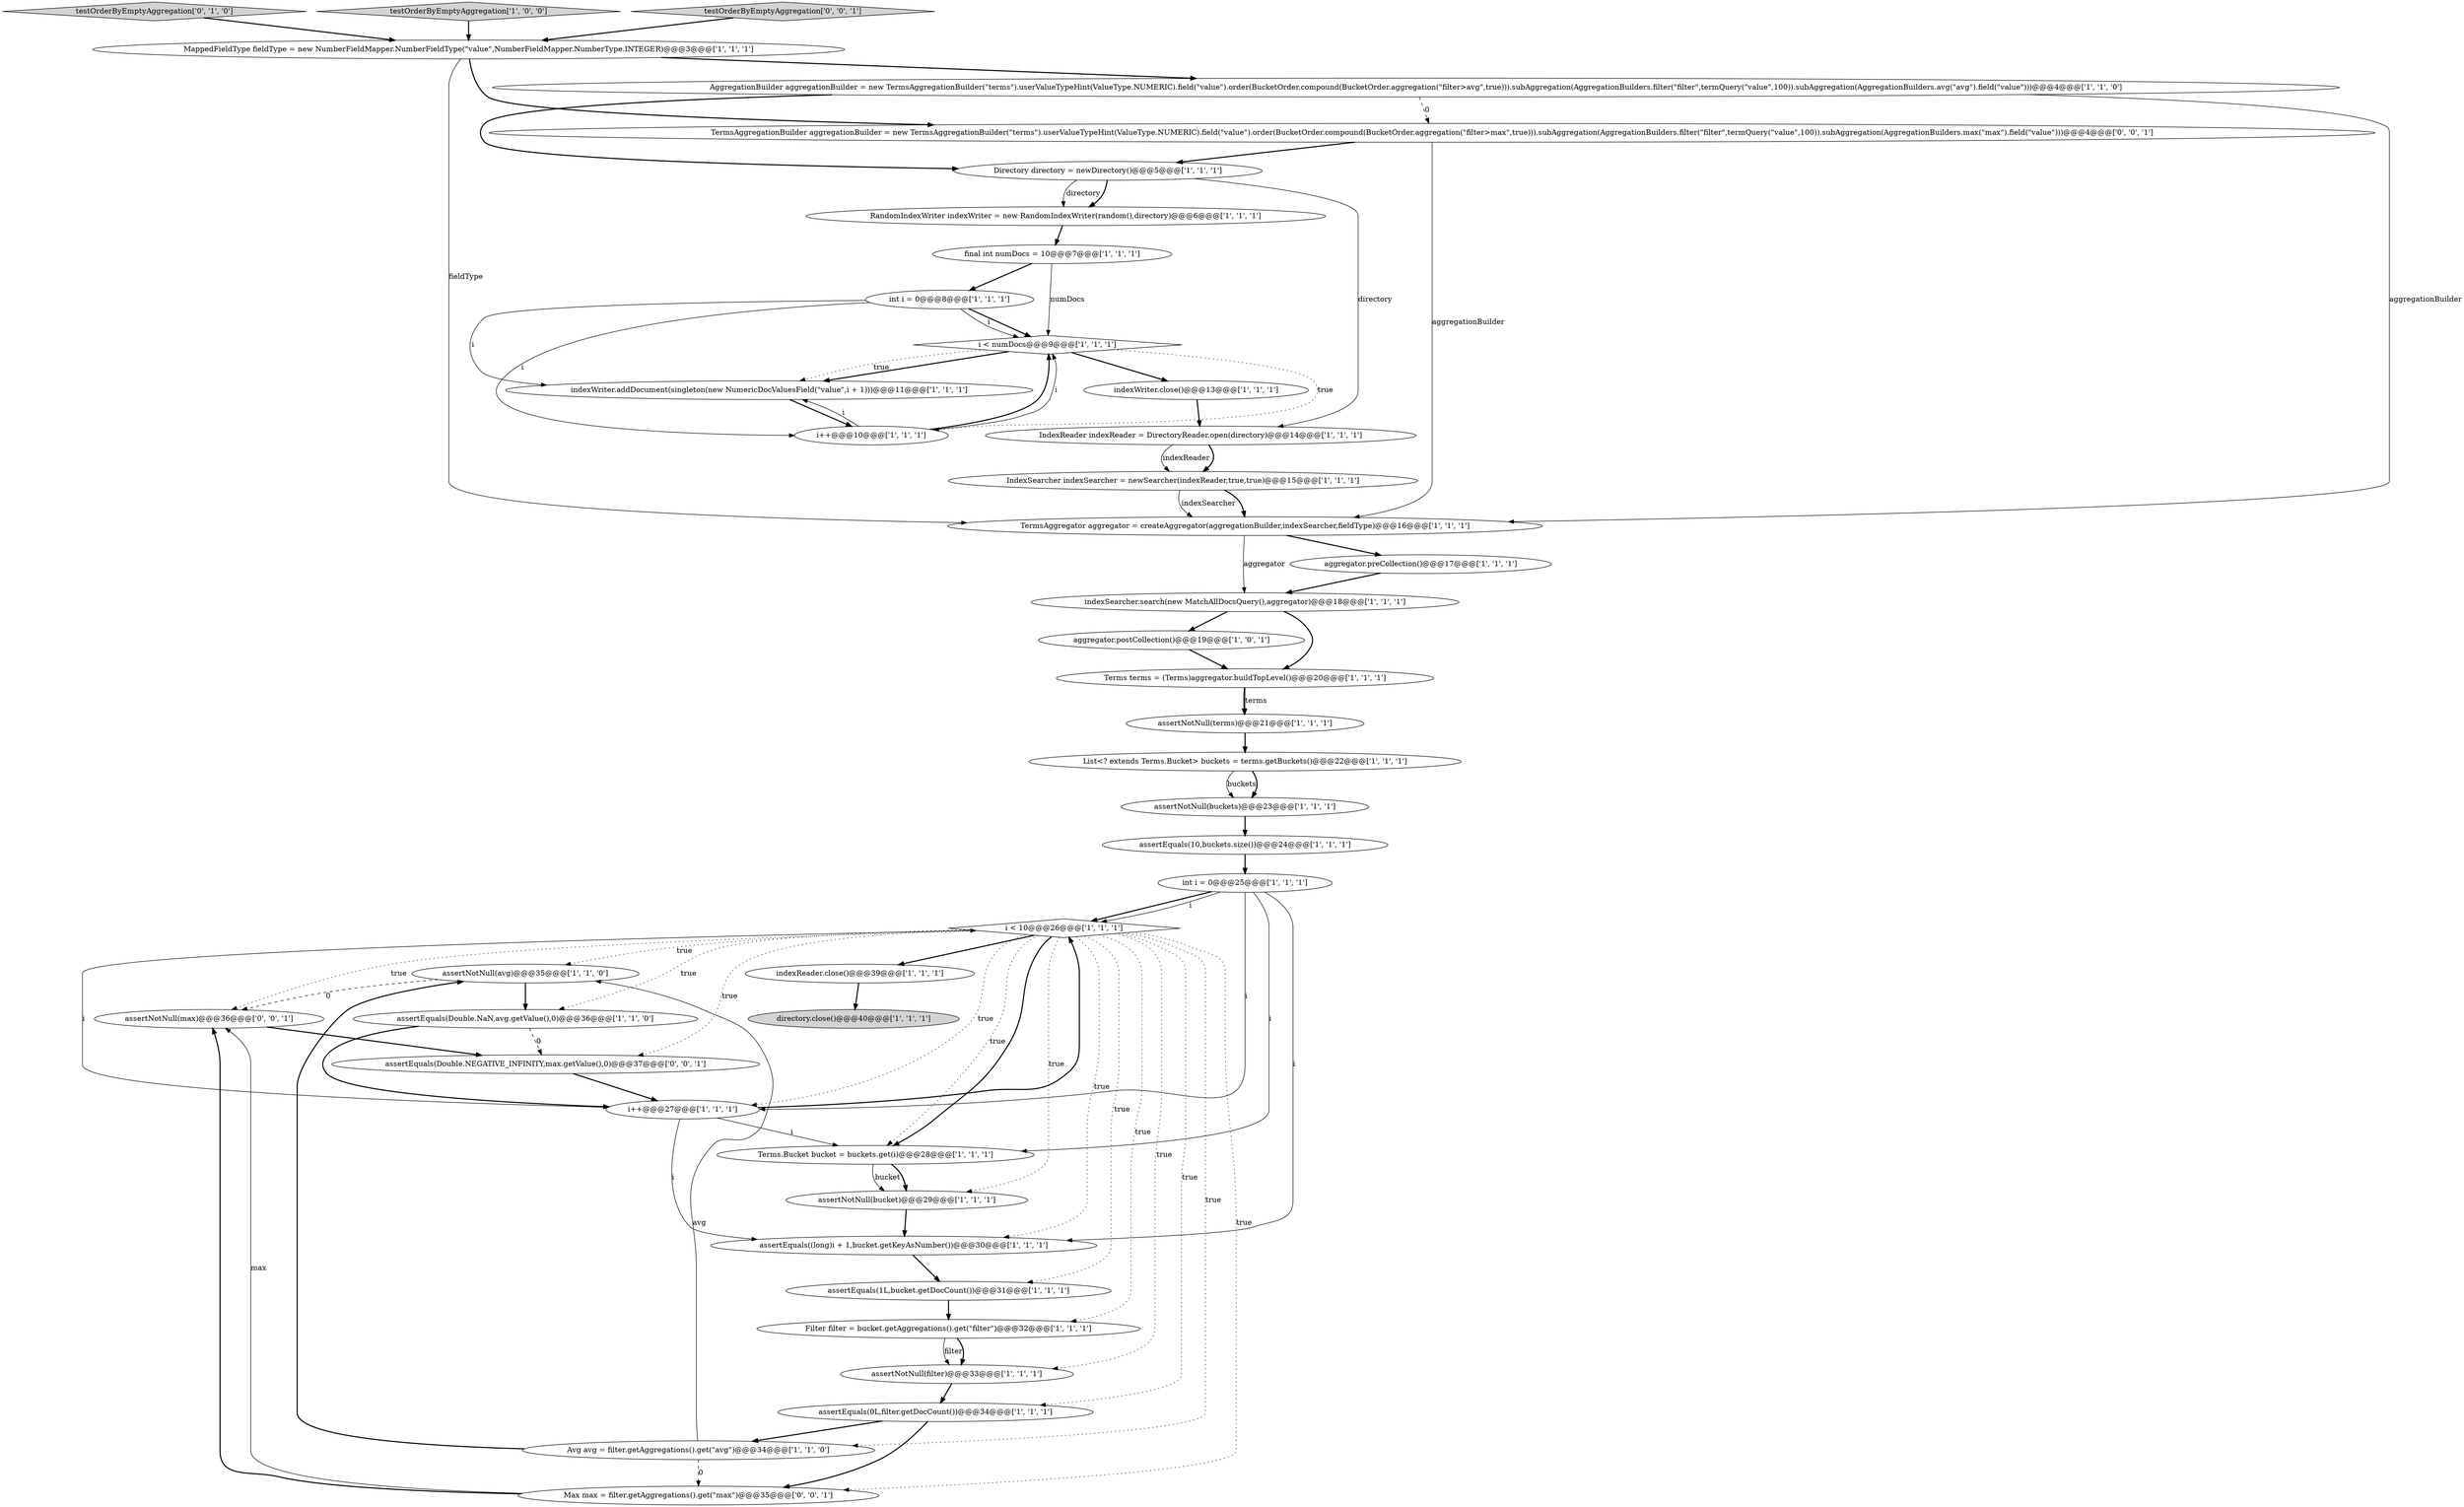 digraph {
19 [style = filled, label = "directory.close()@@@40@@@['1', '1', '1']", fillcolor = lightgray, shape = ellipse image = "AAA0AAABBB1BBB"];
21 [style = filled, label = "aggregator.postCollection()@@@19@@@['1', '0', '1']", fillcolor = white, shape = ellipse image = "AAA0AAABBB1BBB"];
16 [style = filled, label = "assertNotNull(terms)@@@21@@@['1', '1', '1']", fillcolor = white, shape = ellipse image = "AAA0AAABBB1BBB"];
25 [style = filled, label = "assertNotNull(avg)@@@35@@@['1', '1', '0']", fillcolor = white, shape = ellipse image = "AAA0AAABBB1BBB"];
18 [style = filled, label = "i++@@@27@@@['1', '1', '1']", fillcolor = white, shape = ellipse image = "AAA0AAABBB1BBB"];
2 [style = filled, label = "Filter filter = bucket.getAggregations().get(\"filter\")@@@32@@@['1', '1', '1']", fillcolor = white, shape = ellipse image = "AAA0AAABBB1BBB"];
26 [style = filled, label = "RandomIndexWriter indexWriter = new RandomIndexWriter(random(),directory)@@@6@@@['1', '1', '1']", fillcolor = white, shape = ellipse image = "AAA0AAABBB1BBB"];
41 [style = filled, label = "assertEquals(Double.NEGATIVE_INFINITY,max.getValue(),0)@@@37@@@['0', '0', '1']", fillcolor = white, shape = ellipse image = "AAA0AAABBB3BBB"];
31 [style = filled, label = "assertEquals((long)i + 1,bucket.getKeyAsNumber())@@@30@@@['1', '1', '1']", fillcolor = white, shape = ellipse image = "AAA0AAABBB1BBB"];
42 [style = filled, label = "assertNotNull(max)@@@36@@@['0', '0', '1']", fillcolor = white, shape = ellipse image = "AAA0AAABBB3BBB"];
13 [style = filled, label = "assertNotNull(filter)@@@33@@@['1', '1', '1']", fillcolor = white, shape = ellipse image = "AAA0AAABBB1BBB"];
27 [style = filled, label = "Terms terms = (Terms)aggregator.buildTopLevel()@@@20@@@['1', '1', '1']", fillcolor = white, shape = ellipse image = "AAA0AAABBB1BBB"];
9 [style = filled, label = "assertEquals(0L,filter.getDocCount())@@@34@@@['1', '1', '1']", fillcolor = white, shape = ellipse image = "AAA0AAABBB1BBB"];
17 [style = filled, label = "Terms.Bucket bucket = buckets.get(i)@@@28@@@['1', '1', '1']", fillcolor = white, shape = ellipse image = "AAA0AAABBB1BBB"];
4 [style = filled, label = "List<? extends Terms.Bucket> buckets = terms.getBuckets()@@@22@@@['1', '1', '1']", fillcolor = white, shape = ellipse image = "AAA0AAABBB1BBB"];
22 [style = filled, label = "assertNotNull(bucket)@@@29@@@['1', '1', '1']", fillcolor = white, shape = ellipse image = "AAA0AAABBB1BBB"];
33 [style = filled, label = "assertEquals(1L,bucket.getDocCount())@@@31@@@['1', '1', '1']", fillcolor = white, shape = ellipse image = "AAA0AAABBB1BBB"];
20 [style = filled, label = "TermsAggregator aggregator = createAggregator(aggregationBuilder,indexSearcher,fieldType)@@@16@@@['1', '1', '1']", fillcolor = white, shape = ellipse image = "AAA0AAABBB1BBB"];
11 [style = filled, label = "Directory directory = newDirectory()@@@5@@@['1', '1', '1']", fillcolor = white, shape = ellipse image = "AAA0AAABBB1BBB"];
3 [style = filled, label = "assertEquals(Double.NaN,avg.getValue(),0)@@@36@@@['1', '1', '0']", fillcolor = white, shape = ellipse image = "AAA0AAABBB1BBB"];
24 [style = filled, label = "MappedFieldType fieldType = new NumberFieldMapper.NumberFieldType(\"value\",NumberFieldMapper.NumberType.INTEGER)@@@3@@@['1', '1', '1']", fillcolor = white, shape = ellipse image = "AAA0AAABBB1BBB"];
29 [style = filled, label = "final int numDocs = 10@@@7@@@['1', '1', '1']", fillcolor = white, shape = ellipse image = "AAA0AAABBB1BBB"];
34 [style = filled, label = "assertEquals(10,buckets.size())@@@24@@@['1', '1', '1']", fillcolor = white, shape = ellipse image = "AAA0AAABBB1BBB"];
39 [style = filled, label = "TermsAggregationBuilder aggregationBuilder = new TermsAggregationBuilder(\"terms\").userValueTypeHint(ValueType.NUMERIC).field(\"value\").order(BucketOrder.compound(BucketOrder.aggregation(\"filter>max\",true))).subAggregation(AggregationBuilders.filter(\"filter\",termQuery(\"value\",100)).subAggregation(AggregationBuilders.max(\"max\").field(\"value\")))@@@4@@@['0', '0', '1']", fillcolor = white, shape = ellipse image = "AAA0AAABBB3BBB"];
40 [style = filled, label = "Max max = filter.getAggregations().get(\"max\")@@@35@@@['0', '0', '1']", fillcolor = white, shape = ellipse image = "AAA0AAABBB3BBB"];
12 [style = filled, label = "i < numDocs@@@9@@@['1', '1', '1']", fillcolor = white, shape = diamond image = "AAA0AAABBB1BBB"];
37 [style = filled, label = "testOrderByEmptyAggregation['0', '1', '0']", fillcolor = lightgray, shape = diamond image = "AAA0AAABBB2BBB"];
8 [style = filled, label = "indexSearcher.search(new MatchAllDocsQuery(),aggregator)@@@18@@@['1', '1', '1']", fillcolor = white, shape = ellipse image = "AAA0AAABBB1BBB"];
28 [style = filled, label = "testOrderByEmptyAggregation['1', '0', '0']", fillcolor = lightgray, shape = diamond image = "AAA0AAABBB1BBB"];
38 [style = filled, label = "testOrderByEmptyAggregation['0', '0', '1']", fillcolor = lightgray, shape = diamond image = "AAA0AAABBB3BBB"];
6 [style = filled, label = "AggregationBuilder aggregationBuilder = new TermsAggregationBuilder(\"terms\").userValueTypeHint(ValueType.NUMERIC).field(\"value\").order(BucketOrder.compound(BucketOrder.aggregation(\"filter>avg\",true))).subAggregation(AggregationBuilders.filter(\"filter\",termQuery(\"value\",100)).subAggregation(AggregationBuilders.avg(\"avg\").field(\"value\")))@@@4@@@['1', '1', '0']", fillcolor = white, shape = ellipse image = "AAA0AAABBB1BBB"];
23 [style = filled, label = "Avg avg = filter.getAggregations().get(\"avg\")@@@34@@@['1', '1', '0']", fillcolor = white, shape = ellipse image = "AAA0AAABBB1BBB"];
10 [style = filled, label = "indexWriter.addDocument(singleton(new NumericDocValuesField(\"value\",i + 1)))@@@11@@@['1', '1', '1']", fillcolor = white, shape = ellipse image = "AAA0AAABBB1BBB"];
1 [style = filled, label = "assertNotNull(buckets)@@@23@@@['1', '1', '1']", fillcolor = white, shape = ellipse image = "AAA0AAABBB1BBB"];
30 [style = filled, label = "int i = 0@@@25@@@['1', '1', '1']", fillcolor = white, shape = ellipse image = "AAA0AAABBB1BBB"];
15 [style = filled, label = "int i = 0@@@8@@@['1', '1', '1']", fillcolor = white, shape = ellipse image = "AAA0AAABBB1BBB"];
14 [style = filled, label = "aggregator.preCollection()@@@17@@@['1', '1', '1']", fillcolor = white, shape = ellipse image = "AAA0AAABBB1BBB"];
7 [style = filled, label = "indexWriter.close()@@@13@@@['1', '1', '1']", fillcolor = white, shape = ellipse image = "AAA0AAABBB1BBB"];
5 [style = filled, label = "indexReader.close()@@@39@@@['1', '1', '1']", fillcolor = white, shape = ellipse image = "AAA0AAABBB1BBB"];
36 [style = filled, label = "IndexReader indexReader = DirectoryReader.open(directory)@@@14@@@['1', '1', '1']", fillcolor = white, shape = ellipse image = "AAA0AAABBB1BBB"];
35 [style = filled, label = "i++@@@10@@@['1', '1', '1']", fillcolor = white, shape = ellipse image = "AAA0AAABBB1BBB"];
32 [style = filled, label = "i < 10@@@26@@@['1', '1', '1']", fillcolor = white, shape = diamond image = "AAA0AAABBB1BBB"];
0 [style = filled, label = "IndexSearcher indexSearcher = newSearcher(indexReader,true,true)@@@15@@@['1', '1', '1']", fillcolor = white, shape = ellipse image = "AAA0AAABBB1BBB"];
3->41 [style = dashed, label="0"];
29->15 [style = bold, label=""];
42->41 [style = bold, label=""];
18->31 [style = solid, label="i"];
40->42 [style = solid, label="max"];
24->20 [style = solid, label="fieldType"];
20->8 [style = solid, label="aggregator"];
24->39 [style = bold, label=""];
10->35 [style = bold, label=""];
12->7 [style = bold, label=""];
12->35 [style = dotted, label="true"];
3->18 [style = bold, label=""];
30->18 [style = solid, label="i"];
12->10 [style = bold, label=""];
36->0 [style = bold, label=""];
32->25 [style = dotted, label="true"];
32->42 [style = dotted, label="true"];
6->11 [style = bold, label=""];
32->3 [style = dotted, label="true"];
18->32 [style = bold, label=""];
32->17 [style = dotted, label="true"];
32->13 [style = dotted, label="true"];
8->27 [style = bold, label=""];
35->12 [style = bold, label=""];
15->10 [style = solid, label="i"];
9->40 [style = bold, label=""];
23->25 [style = bold, label=""];
2->13 [style = solid, label="filter"];
35->12 [style = solid, label="i"];
32->2 [style = dotted, label="true"];
25->3 [style = bold, label=""];
18->17 [style = solid, label="i"];
17->22 [style = solid, label="bucket"];
25->42 [style = dashed, label="0"];
20->14 [style = bold, label=""];
27->16 [style = bold, label=""];
11->26 [style = solid, label="directory"];
12->10 [style = dotted, label="true"];
31->33 [style = bold, label=""];
35->10 [style = solid, label="i"];
4->1 [style = solid, label="buckets"];
28->24 [style = bold, label=""];
0->20 [style = bold, label=""];
15->12 [style = bold, label=""];
14->8 [style = bold, label=""];
32->17 [style = bold, label=""];
32->31 [style = dotted, label="true"];
11->26 [style = bold, label=""];
32->18 [style = dotted, label="true"];
37->24 [style = bold, label=""];
18->32 [style = solid, label="i"];
21->27 [style = bold, label=""];
38->24 [style = bold, label=""];
23->40 [style = dashed, label="0"];
29->12 [style = solid, label="numDocs"];
30->17 [style = solid, label="i"];
0->20 [style = solid, label="indexSearcher"];
30->32 [style = bold, label=""];
39->20 [style = solid, label="aggregationBuilder"];
15->35 [style = solid, label="i"];
32->33 [style = dotted, label="true"];
5->19 [style = bold, label=""];
1->34 [style = bold, label=""];
27->16 [style = solid, label="terms"];
4->1 [style = bold, label=""];
13->9 [style = bold, label=""];
16->4 [style = bold, label=""];
41->18 [style = bold, label=""];
33->2 [style = bold, label=""];
7->36 [style = bold, label=""];
30->31 [style = solid, label="i"];
32->22 [style = dotted, label="true"];
32->5 [style = bold, label=""];
23->25 [style = solid, label="avg"];
32->41 [style = dotted, label="true"];
32->9 [style = dotted, label="true"];
32->23 [style = dotted, label="true"];
26->29 [style = bold, label=""];
22->31 [style = bold, label=""];
32->40 [style = dotted, label="true"];
17->22 [style = bold, label=""];
39->11 [style = bold, label=""];
15->12 [style = solid, label="i"];
34->30 [style = bold, label=""];
2->13 [style = bold, label=""];
9->23 [style = bold, label=""];
11->36 [style = solid, label="directory"];
30->32 [style = solid, label="i"];
36->0 [style = solid, label="indexReader"];
8->21 [style = bold, label=""];
6->20 [style = solid, label="aggregationBuilder"];
24->6 [style = bold, label=""];
40->42 [style = bold, label=""];
6->39 [style = dashed, label="0"];
}
